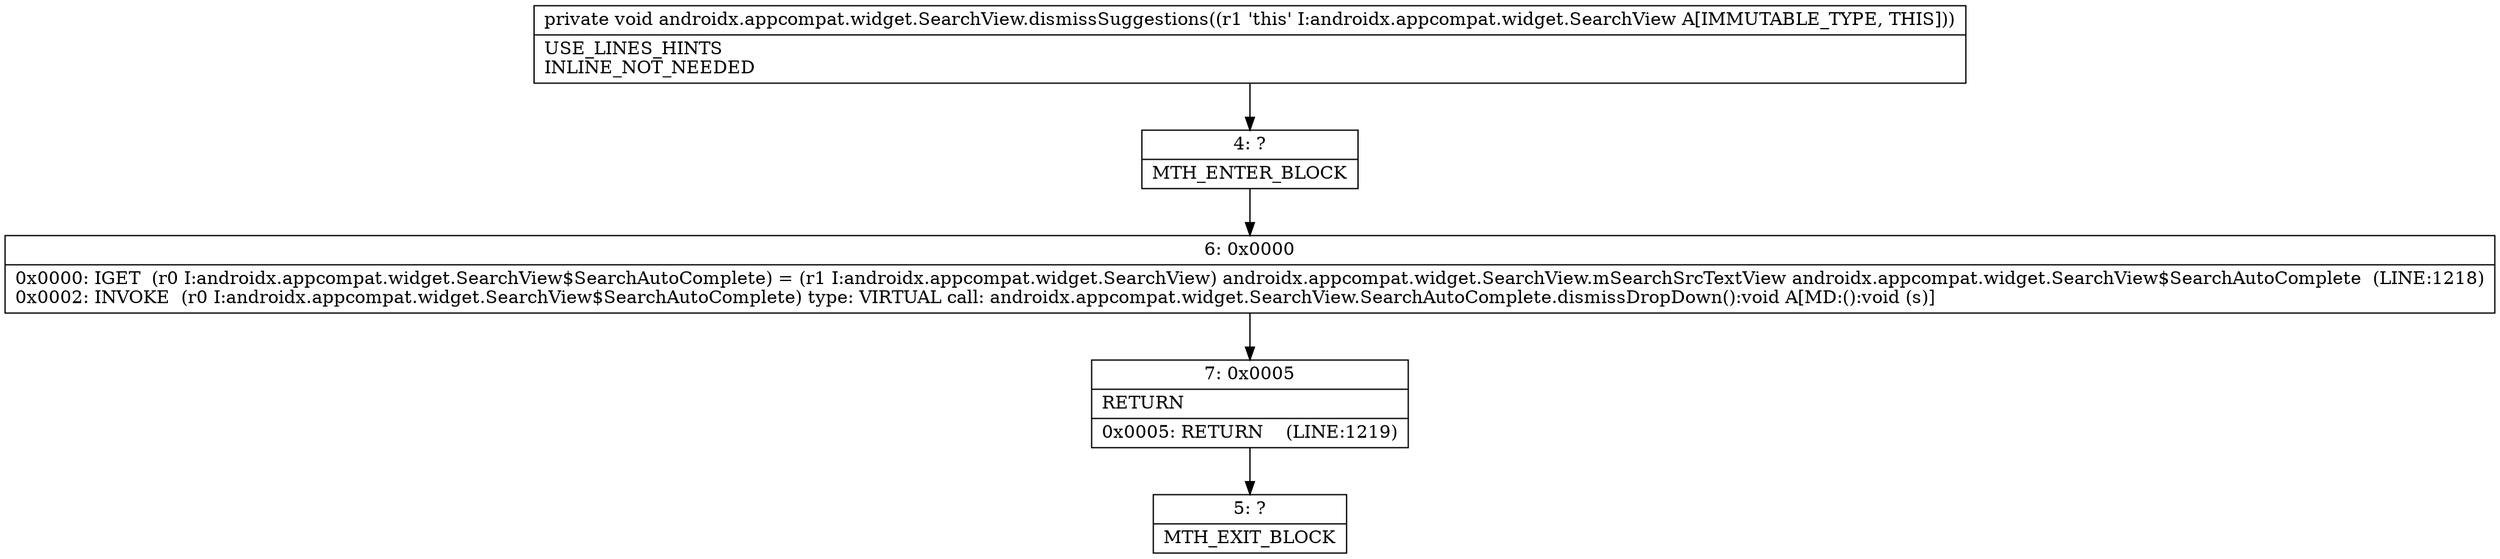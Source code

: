 digraph "CFG forandroidx.appcompat.widget.SearchView.dismissSuggestions()V" {
Node_4 [shape=record,label="{4\:\ ?|MTH_ENTER_BLOCK\l}"];
Node_6 [shape=record,label="{6\:\ 0x0000|0x0000: IGET  (r0 I:androidx.appcompat.widget.SearchView$SearchAutoComplete) = (r1 I:androidx.appcompat.widget.SearchView) androidx.appcompat.widget.SearchView.mSearchSrcTextView androidx.appcompat.widget.SearchView$SearchAutoComplete  (LINE:1218)\l0x0002: INVOKE  (r0 I:androidx.appcompat.widget.SearchView$SearchAutoComplete) type: VIRTUAL call: androidx.appcompat.widget.SearchView.SearchAutoComplete.dismissDropDown():void A[MD:():void (s)]\l}"];
Node_7 [shape=record,label="{7\:\ 0x0005|RETURN\l|0x0005: RETURN    (LINE:1219)\l}"];
Node_5 [shape=record,label="{5\:\ ?|MTH_EXIT_BLOCK\l}"];
MethodNode[shape=record,label="{private void androidx.appcompat.widget.SearchView.dismissSuggestions((r1 'this' I:androidx.appcompat.widget.SearchView A[IMMUTABLE_TYPE, THIS]))  | USE_LINES_HINTS\lINLINE_NOT_NEEDED\l}"];
MethodNode -> Node_4;Node_4 -> Node_6;
Node_6 -> Node_7;
Node_7 -> Node_5;
}

